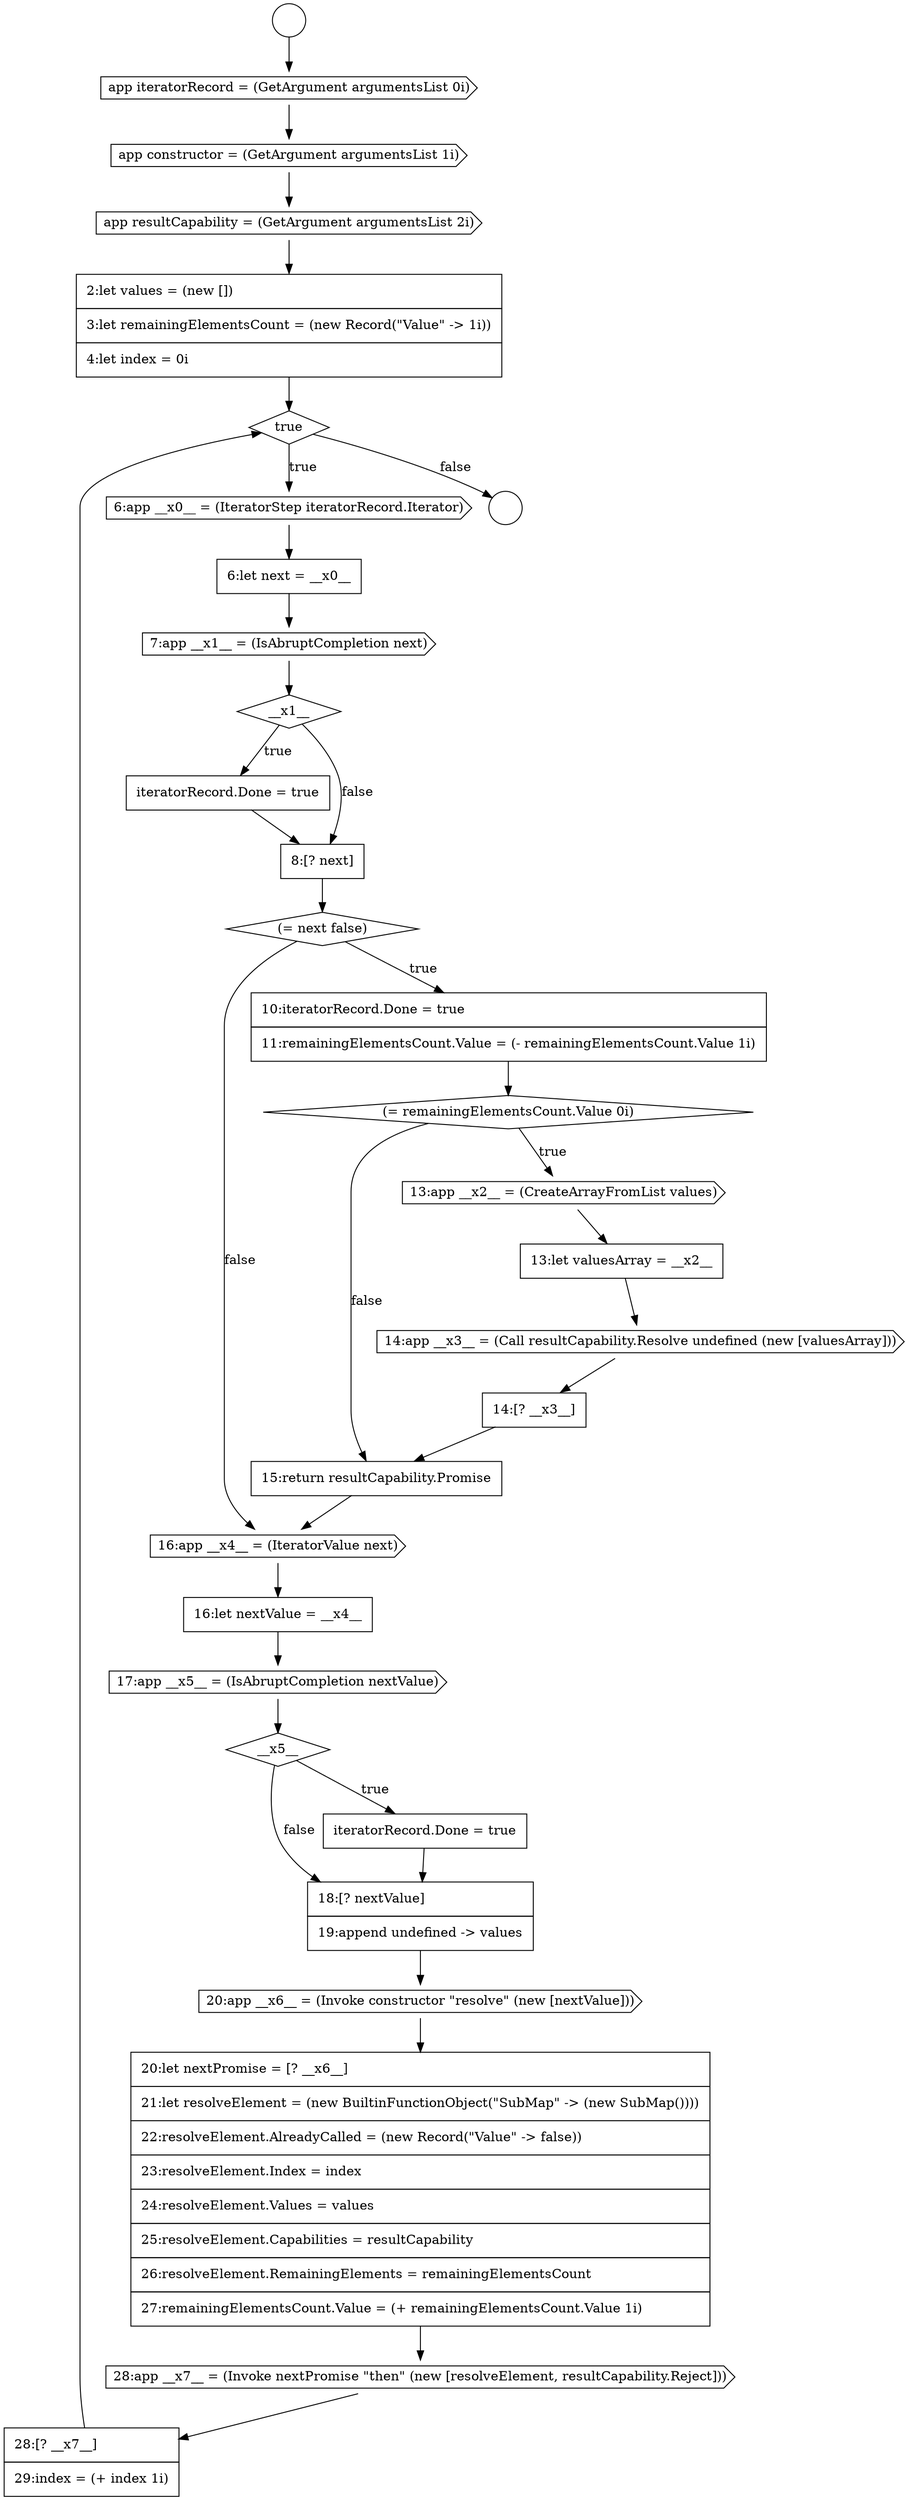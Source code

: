digraph {
  node15666 [shape=none, margin=0, label=<<font color="black">
    <table border="0" cellborder="1" cellspacing="0" cellpadding="10">
      <tr><td align="left">2:let values = (new [])</td></tr>
      <tr><td align="left">3:let remainingElementsCount = (new Record(&quot;Value&quot; -&gt; 1i))</td></tr>
      <tr><td align="left">4:let index = 0i</td></tr>
    </table>
  </font>> color="black" fillcolor="white" style=filled]
  node15671 [shape=diamond, label=<<font color="black">__x1__</font>> color="black" fillcolor="white" style=filled]
  node15684 [shape=cds, label=<<font color="black">17:app __x5__ = (IsAbruptCompletion nextValue)</font>> color="black" fillcolor="white" style=filled]
  node15678 [shape=none, margin=0, label=<<font color="black">
    <table border="0" cellborder="1" cellspacing="0" cellpadding="10">
      <tr><td align="left">13:let valuesArray = __x2__</td></tr>
    </table>
  </font>> color="black" fillcolor="white" style=filled]
  node15691 [shape=none, margin=0, label=<<font color="black">
    <table border="0" cellborder="1" cellspacing="0" cellpadding="10">
      <tr><td align="left">28:[? __x7__]</td></tr>
      <tr><td align="left">29:index = (+ index 1i)</td></tr>
    </table>
  </font>> color="black" fillcolor="white" style=filled]
  node15682 [shape=cds, label=<<font color="black">16:app __x4__ = (IteratorValue next)</font>> color="black" fillcolor="white" style=filled]
  node15687 [shape=none, margin=0, label=<<font color="black">
    <table border="0" cellborder="1" cellspacing="0" cellpadding="10">
      <tr><td align="left">18:[? nextValue]</td></tr>
      <tr><td align="left">19:append undefined -&gt; values</td></tr>
    </table>
  </font>> color="black" fillcolor="white" style=filled]
  node15669 [shape=none, margin=0, label=<<font color="black">
    <table border="0" cellborder="1" cellspacing="0" cellpadding="10">
      <tr><td align="left">6:let next = __x0__</td></tr>
    </table>
  </font>> color="black" fillcolor="white" style=filled]
  node15664 [shape=cds, label=<<font color="black">app constructor = (GetArgument argumentsList 1i)</font>> color="black" fillcolor="white" style=filled]
  node15675 [shape=none, margin=0, label=<<font color="black">
    <table border="0" cellborder="1" cellspacing="0" cellpadding="10">
      <tr><td align="left">10:iteratorRecord.Done = true</td></tr>
      <tr><td align="left">11:remainingElementsCount.Value = (- remainingElementsCount.Value 1i)</td></tr>
    </table>
  </font>> color="black" fillcolor="white" style=filled]
  node15681 [shape=none, margin=0, label=<<font color="black">
    <table border="0" cellborder="1" cellspacing="0" cellpadding="10">
      <tr><td align="left">15:return resultCapability.Promise</td></tr>
    </table>
  </font>> color="black" fillcolor="white" style=filled]
  node15686 [shape=none, margin=0, label=<<font color="black">
    <table border="0" cellborder="1" cellspacing="0" cellpadding="10">
      <tr><td align="left">iteratorRecord.Done = true</td></tr>
    </table>
  </font>> color="black" fillcolor="white" style=filled]
  node15668 [shape=cds, label=<<font color="black">6:app __x0__ = (IteratorStep iteratorRecord.Iterator)</font>> color="black" fillcolor="white" style=filled]
  node15689 [shape=none, margin=0, label=<<font color="black">
    <table border="0" cellborder="1" cellspacing="0" cellpadding="10">
      <tr><td align="left">20:let nextPromise = [? __x6__]</td></tr>
      <tr><td align="left">21:let resolveElement = (new BuiltinFunctionObject(&quot;SubMap&quot; -&gt; (new SubMap())))</td></tr>
      <tr><td align="left">22:resolveElement.AlreadyCalled = (new Record(&quot;Value&quot; -&gt; false))</td></tr>
      <tr><td align="left">23:resolveElement.Index = index</td></tr>
      <tr><td align="left">24:resolveElement.Values = values</td></tr>
      <tr><td align="left">25:resolveElement.Capabilities = resultCapability</td></tr>
      <tr><td align="left">26:resolveElement.RemainingElements = remainingElementsCount</td></tr>
      <tr><td align="left">27:remainingElementsCount.Value = (+ remainingElementsCount.Value 1i)</td></tr>
    </table>
  </font>> color="black" fillcolor="white" style=filled]
  node15677 [shape=cds, label=<<font color="black">13:app __x2__ = (CreateArrayFromList values)</font>> color="black" fillcolor="white" style=filled]
  node15672 [shape=none, margin=0, label=<<font color="black">
    <table border="0" cellborder="1" cellspacing="0" cellpadding="10">
      <tr><td align="left">iteratorRecord.Done = true</td></tr>
    </table>
  </font>> color="black" fillcolor="white" style=filled]
  node15685 [shape=diamond, label=<<font color="black">__x5__</font>> color="black" fillcolor="white" style=filled]
  node15667 [shape=diamond, label=<<font color="black">true</font>> color="black" fillcolor="white" style=filled]
  node15673 [shape=none, margin=0, label=<<font color="black">
    <table border="0" cellborder="1" cellspacing="0" cellpadding="10">
      <tr><td align="left">8:[? next]</td></tr>
    </table>
  </font>> color="black" fillcolor="white" style=filled]
  node15662 [shape=circle label=" " color="black" fillcolor="white" style=filled]
  node15683 [shape=none, margin=0, label=<<font color="black">
    <table border="0" cellborder="1" cellspacing="0" cellpadding="10">
      <tr><td align="left">16:let nextValue = __x4__</td></tr>
    </table>
  </font>> color="black" fillcolor="white" style=filled]
  node15688 [shape=cds, label=<<font color="black">20:app __x6__ = (Invoke constructor &quot;resolve&quot; (new [nextValue]))</font>> color="black" fillcolor="white" style=filled]
  node15674 [shape=diamond, label=<<font color="black">(= next false)</font>> color="black" fillcolor="white" style=filled]
  node15663 [shape=cds, label=<<font color="black">app iteratorRecord = (GetArgument argumentsList 0i)</font>> color="black" fillcolor="white" style=filled]
  node15680 [shape=none, margin=0, label=<<font color="black">
    <table border="0" cellborder="1" cellspacing="0" cellpadding="10">
      <tr><td align="left">14:[? __x3__]</td></tr>
    </table>
  </font>> color="black" fillcolor="white" style=filled]
  node15665 [shape=cds, label=<<font color="black">app resultCapability = (GetArgument argumentsList 2i)</font>> color="black" fillcolor="white" style=filled]
  node15670 [shape=cds, label=<<font color="black">7:app __x1__ = (IsAbruptCompletion next)</font>> color="black" fillcolor="white" style=filled]
  node15661 [shape=circle label=" " color="black" fillcolor="white" style=filled]
  node15676 [shape=diamond, label=<<font color="black">(= remainingElementsCount.Value 0i)</font>> color="black" fillcolor="white" style=filled]
  node15679 [shape=cds, label=<<font color="black">14:app __x3__ = (Call resultCapability.Resolve undefined (new [valuesArray]))</font>> color="black" fillcolor="white" style=filled]
  node15690 [shape=cds, label=<<font color="black">28:app __x7__ = (Invoke nextPromise &quot;then&quot; (new [resolveElement, resultCapability.Reject]))</font>> color="black" fillcolor="white" style=filled]
  node15665 -> node15666 [ color="black"]
  node15684 -> node15685 [ color="black"]
  node15690 -> node15691 [ color="black"]
  node15691 -> node15667 [ color="black"]
  node15672 -> node15673 [ color="black"]
  node15676 -> node15677 [label=<<font color="black">true</font>> color="black"]
  node15676 -> node15681 [label=<<font color="black">false</font>> color="black"]
  node15669 -> node15670 [ color="black"]
  node15674 -> node15675 [label=<<font color="black">true</font>> color="black"]
  node15674 -> node15682 [label=<<font color="black">false</font>> color="black"]
  node15688 -> node15689 [ color="black"]
  node15670 -> node15671 [ color="black"]
  node15667 -> node15668 [label=<<font color="black">true</font>> color="black"]
  node15667 -> node15662 [label=<<font color="black">false</font>> color="black"]
  node15686 -> node15687 [ color="black"]
  node15680 -> node15681 [ color="black"]
  node15668 -> node15669 [ color="black"]
  node15689 -> node15690 [ color="black"]
  node15681 -> node15682 [ color="black"]
  node15673 -> node15674 [ color="black"]
  node15683 -> node15684 [ color="black"]
  node15678 -> node15679 [ color="black"]
  node15682 -> node15683 [ color="black"]
  node15685 -> node15686 [label=<<font color="black">true</font>> color="black"]
  node15685 -> node15687 [label=<<font color="black">false</font>> color="black"]
  node15671 -> node15672 [label=<<font color="black">true</font>> color="black"]
  node15671 -> node15673 [label=<<font color="black">false</font>> color="black"]
  node15661 -> node15663 [ color="black"]
  node15675 -> node15676 [ color="black"]
  node15666 -> node15667 [ color="black"]
  node15677 -> node15678 [ color="black"]
  node15687 -> node15688 [ color="black"]
  node15663 -> node15664 [ color="black"]
  node15664 -> node15665 [ color="black"]
  node15679 -> node15680 [ color="black"]
}
